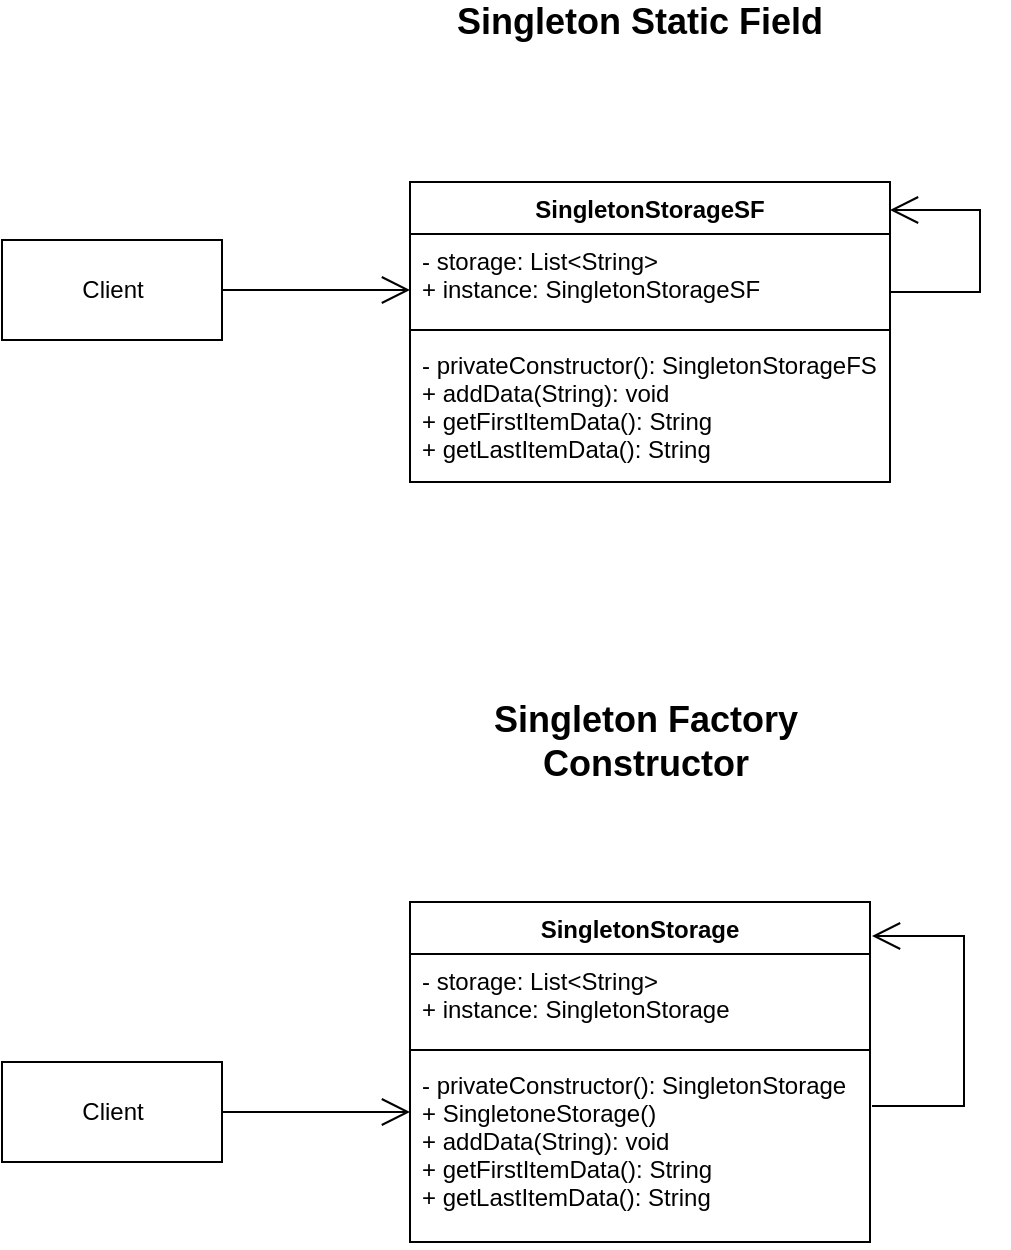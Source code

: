 <mxfile version="14.5.1" type="device"><diagram id="zM8IJ2hPcFlNPZFZA9sN" name="Page-1"><mxGraphModel dx="1182" dy="792" grid="1" gridSize="10" guides="1" tooltips="1" connect="1" arrows="1" fold="1" page="1" pageScale="1" pageWidth="827" pageHeight="1169" math="0" shadow="0"><root><mxCell id="0"/><mxCell id="1" parent="0"/><mxCell id="qu3fwEzgAgXfjyHX0gQe-1" value="Client" style="html=1;" parent="1" vertex="1"><mxGeometry x="120" y="219" width="110" height="50" as="geometry"/></mxCell><mxCell id="qu3fwEzgAgXfjyHX0gQe-6" value="SingletonStorageSF" style="swimlane;fontStyle=1;align=center;verticalAlign=top;childLayout=stackLayout;horizontal=1;startSize=26;horizontalStack=0;resizeParent=1;resizeParentMax=0;resizeLast=0;collapsible=1;marginBottom=0;" parent="1" vertex="1"><mxGeometry x="324" y="190" width="240" height="150" as="geometry"/></mxCell><mxCell id="qu3fwEzgAgXfjyHX0gQe-7" value="- storage: List&lt;String&gt;&#10;+ instance: SingletonStorageSF&#10;" style="text;strokeColor=none;fillColor=none;align=left;verticalAlign=top;spacingLeft=4;spacingRight=4;overflow=hidden;rotatable=0;points=[[0,0.5],[1,0.5]];portConstraint=eastwest;" parent="qu3fwEzgAgXfjyHX0gQe-6" vertex="1"><mxGeometry y="26" width="240" height="44" as="geometry"/></mxCell><mxCell id="qu3fwEzgAgXfjyHX0gQe-8" value="" style="line;strokeWidth=1;fillColor=none;align=left;verticalAlign=middle;spacingTop=-1;spacingLeft=3;spacingRight=3;rotatable=0;labelPosition=right;points=[];portConstraint=eastwest;" parent="qu3fwEzgAgXfjyHX0gQe-6" vertex="1"><mxGeometry y="70" width="240" height="8" as="geometry"/></mxCell><mxCell id="qu3fwEzgAgXfjyHX0gQe-9" value="- privateConstructor(): SingletonStorageFS&#10;+ addData(String): void&#10;+ getFirstItemData(): String&#10;+ getLastItemData(): String" style="text;strokeColor=none;fillColor=none;align=left;verticalAlign=top;spacingLeft=4;spacingRight=4;overflow=hidden;rotatable=0;points=[[0,0.5],[1,0.5]];portConstraint=eastwest;" parent="qu3fwEzgAgXfjyHX0gQe-6" vertex="1"><mxGeometry y="78" width="240" height="72" as="geometry"/></mxCell><mxCell id="qu3fwEzgAgXfjyHX0gQe-13" value="" style="endArrow=open;endFill=1;endSize=12;html=1;" parent="1" edge="1"><mxGeometry width="160" relative="1" as="geometry"><mxPoint x="230" y="244" as="sourcePoint"/><mxPoint x="324" y="244" as="targetPoint"/></mxGeometry></mxCell><mxCell id="qu3fwEzgAgXfjyHX0gQe-14" value="" style="endArrow=open;endFill=1;endSize=12;html=1;exitX=1.004;exitY=0.705;exitDx=0;exitDy=0;exitPerimeter=0;rounded=0;" parent="1" edge="1"><mxGeometry width="160" relative="1" as="geometry"><mxPoint x="564.04" y="245.02" as="sourcePoint"/><mxPoint x="564" y="204" as="targetPoint"/><Array as="points"><mxPoint x="609" y="245"/><mxPoint x="609" y="224"/><mxPoint x="609" y="204"/></Array></mxGeometry></mxCell><mxCell id="qu3fwEzgAgXfjyHX0gQe-15" value="Client" style="html=1;" parent="1" vertex="1"><mxGeometry x="120" y="630" width="110" height="50" as="geometry"/></mxCell><mxCell id="qu3fwEzgAgXfjyHX0gQe-16" value="SingletonStorage" style="swimlane;fontStyle=1;align=center;verticalAlign=top;childLayout=stackLayout;horizontal=1;startSize=26;horizontalStack=0;resizeParent=1;resizeParentMax=0;resizeLast=0;collapsible=1;marginBottom=0;" parent="1" vertex="1"><mxGeometry x="324" y="550" width="230" height="170" as="geometry"/></mxCell><mxCell id="qu3fwEzgAgXfjyHX0gQe-17" value="- storage: List&lt;String&gt;&#10;+ instance: SingletonStorage&#10;" style="text;strokeColor=none;fillColor=none;align=left;verticalAlign=top;spacingLeft=4;spacingRight=4;overflow=hidden;rotatable=0;points=[[0,0.5],[1,0.5]];portConstraint=eastwest;" parent="qu3fwEzgAgXfjyHX0gQe-16" vertex="1"><mxGeometry y="26" width="230" height="44" as="geometry"/></mxCell><mxCell id="qu3fwEzgAgXfjyHX0gQe-18" value="" style="line;strokeWidth=1;fillColor=none;align=left;verticalAlign=middle;spacingTop=-1;spacingLeft=3;spacingRight=3;rotatable=0;labelPosition=right;points=[];portConstraint=eastwest;" parent="qu3fwEzgAgXfjyHX0gQe-16" vertex="1"><mxGeometry y="70" width="230" height="8" as="geometry"/></mxCell><mxCell id="qu3fwEzgAgXfjyHX0gQe-19" value="- privateConstructor(): SingletonStorage&#10;+ SingletoneStorage()&#10;+ addData(String): void&#10;+ getFirstItemData(): String&#10;+ getLastItemData(): String" style="text;strokeColor=none;fillColor=none;align=left;verticalAlign=top;spacingLeft=4;spacingRight=4;overflow=hidden;rotatable=0;points=[[0,0.5],[1,0.5]];portConstraint=eastwest;" parent="qu3fwEzgAgXfjyHX0gQe-16" vertex="1"><mxGeometry y="78" width="230" height="92" as="geometry"/></mxCell><mxCell id="qu3fwEzgAgXfjyHX0gQe-20" value="" style="endArrow=open;endFill=1;endSize=12;html=1;" parent="1" edge="1"><mxGeometry width="160" relative="1" as="geometry"><mxPoint x="230" y="655" as="sourcePoint"/><mxPoint x="324" y="655" as="targetPoint"/></mxGeometry></mxCell><mxCell id="qu3fwEzgAgXfjyHX0gQe-21" value="" style="endArrow=open;endFill=1;endSize=12;html=1;exitX=1;exitY=0.196;exitDx=0;exitDy=0;exitPerimeter=0;rounded=0;" parent="1" edge="1"><mxGeometry width="160" relative="1" as="geometry"><mxPoint x="555" y="652.032" as="sourcePoint"/><mxPoint x="555" y="567" as="targetPoint"/><Array as="points"><mxPoint x="601" y="652"/><mxPoint x="601" y="624"/><mxPoint x="601" y="567"/></Array></mxGeometry></mxCell><mxCell id="OaijoMb-Q6cxt8PCoy2R-3" value="&lt;b&gt;&lt;font style=&quot;font-size: 18px&quot;&gt;Singleton Static Field&lt;/font&gt;&lt;/b&gt;" style="text;html=1;strokeColor=none;fillColor=none;align=center;verticalAlign=middle;whiteSpace=wrap;rounded=0;" parent="1" vertex="1"><mxGeometry x="331" y="100" width="216" height="20" as="geometry"/></mxCell><mxCell id="OaijoMb-Q6cxt8PCoy2R-5" value="&lt;b&gt;&lt;font style=&quot;font-size: 18px&quot;&gt;Singleton Factory&lt;br&gt;Constructor&lt;br&gt;&lt;/font&gt;&lt;/b&gt;" style="text;html=1;strokeColor=none;fillColor=none;align=center;verticalAlign=middle;whiteSpace=wrap;rounded=0;" parent="1" vertex="1"><mxGeometry x="320" y="460" width="244" height="20" as="geometry"/></mxCell></root></mxGraphModel></diagram></mxfile>